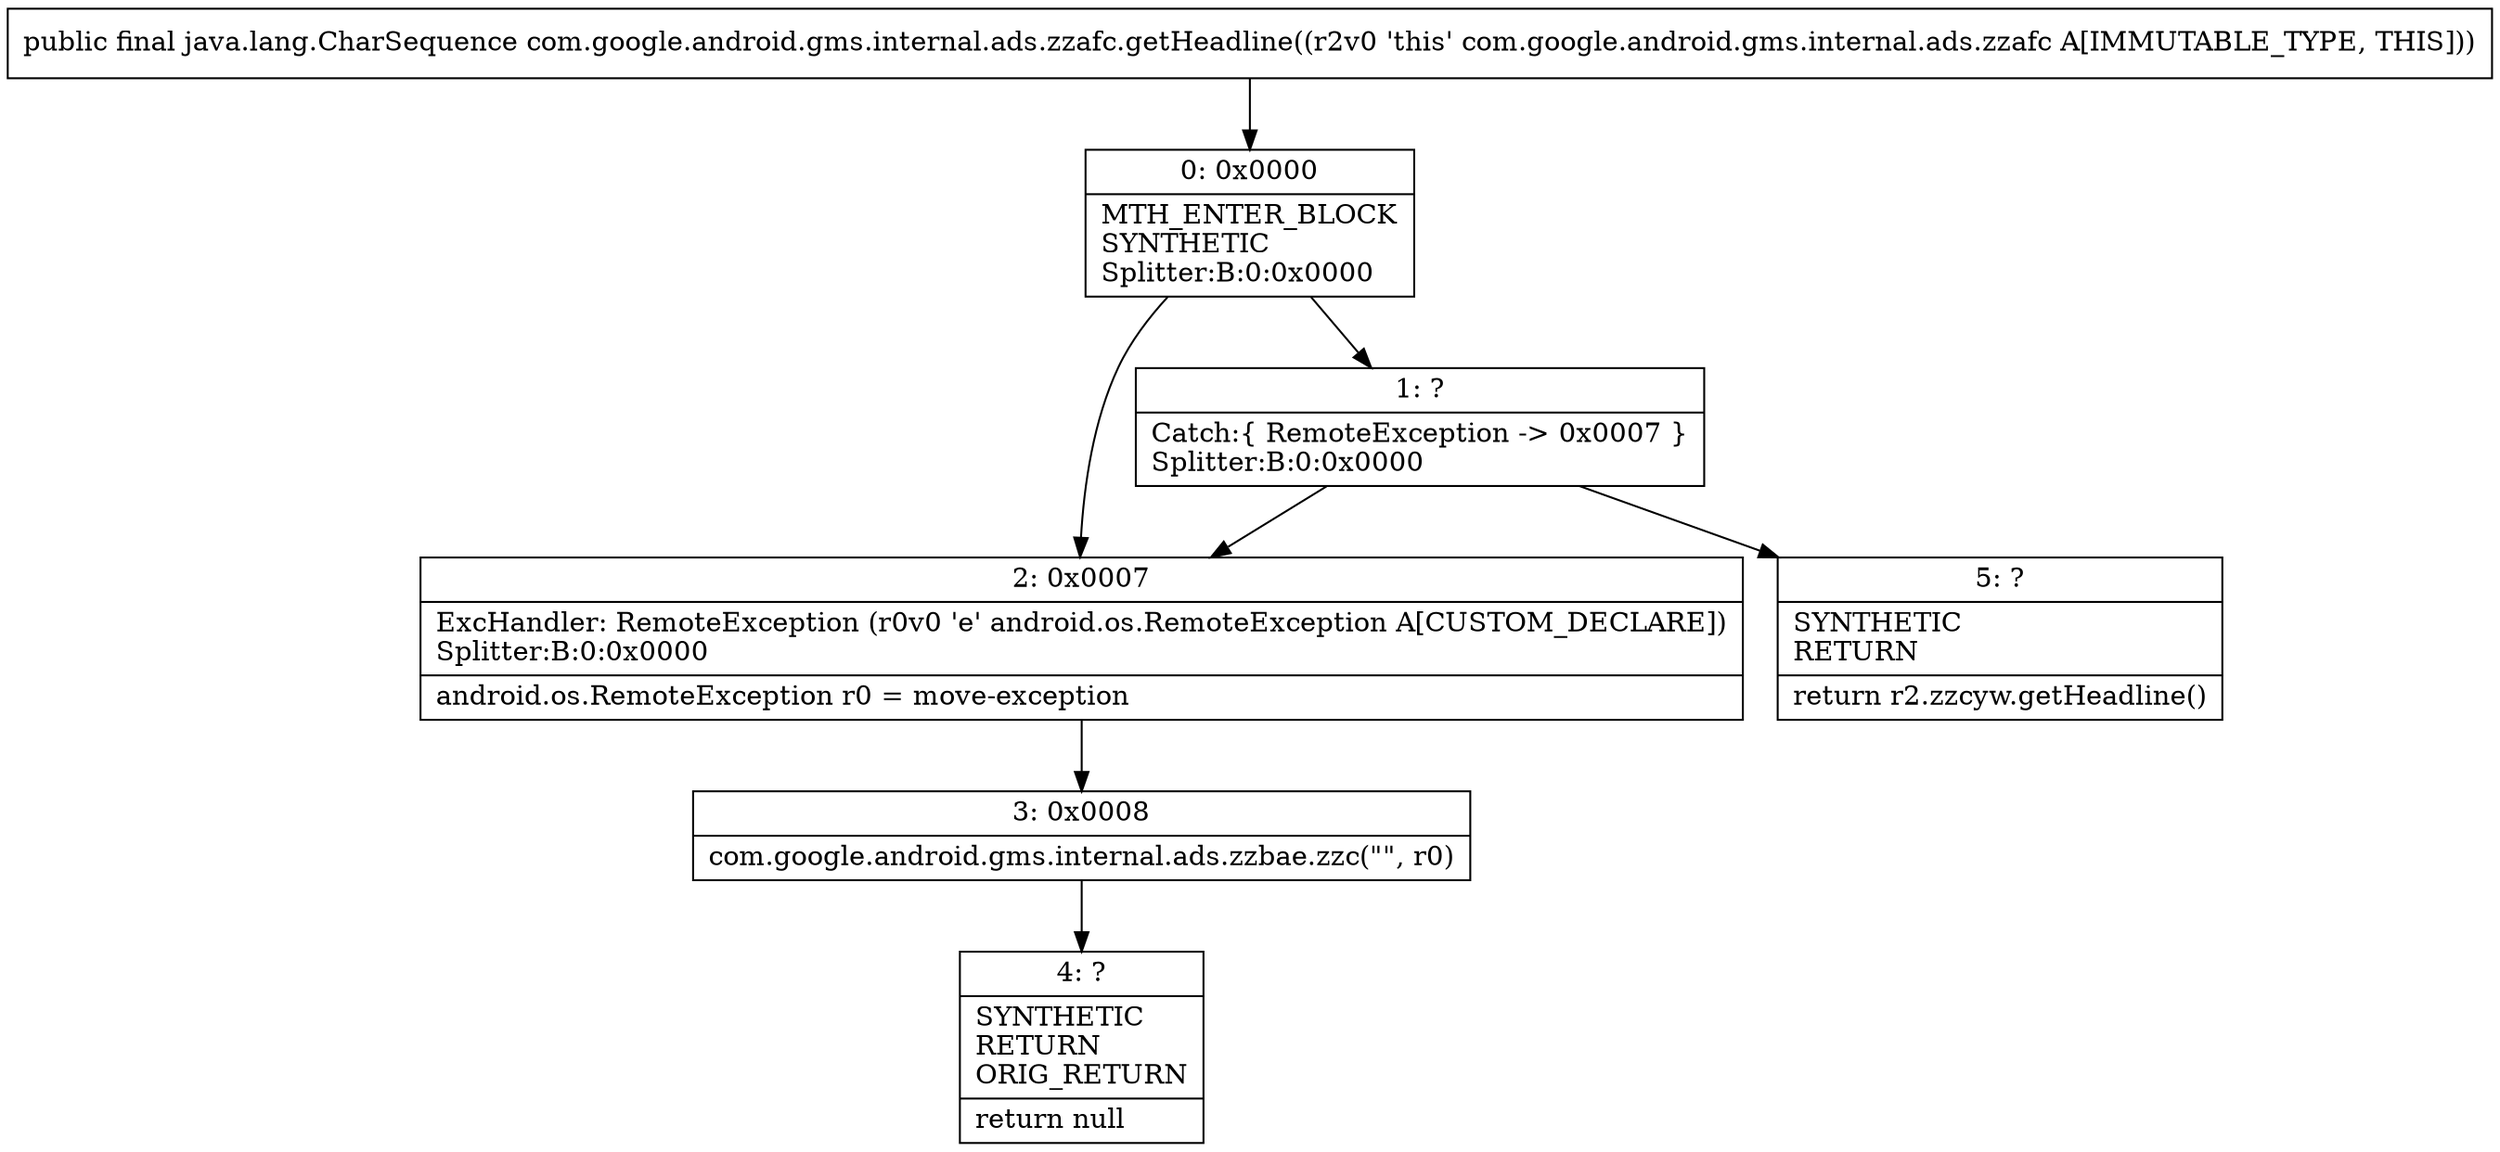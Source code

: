 digraph "CFG forcom.google.android.gms.internal.ads.zzafc.getHeadline()Ljava\/lang\/CharSequence;" {
Node_0 [shape=record,label="{0\:\ 0x0000|MTH_ENTER_BLOCK\lSYNTHETIC\lSplitter:B:0:0x0000\l}"];
Node_1 [shape=record,label="{1\:\ ?|Catch:\{ RemoteException \-\> 0x0007 \}\lSplitter:B:0:0x0000\l}"];
Node_2 [shape=record,label="{2\:\ 0x0007|ExcHandler: RemoteException (r0v0 'e' android.os.RemoteException A[CUSTOM_DECLARE])\lSplitter:B:0:0x0000\l|android.os.RemoteException r0 = move\-exception\l}"];
Node_3 [shape=record,label="{3\:\ 0x0008|com.google.android.gms.internal.ads.zzbae.zzc(\"\", r0)\l}"];
Node_4 [shape=record,label="{4\:\ ?|SYNTHETIC\lRETURN\lORIG_RETURN\l|return null\l}"];
Node_5 [shape=record,label="{5\:\ ?|SYNTHETIC\lRETURN\l|return r2.zzcyw.getHeadline()\l}"];
MethodNode[shape=record,label="{public final java.lang.CharSequence com.google.android.gms.internal.ads.zzafc.getHeadline((r2v0 'this' com.google.android.gms.internal.ads.zzafc A[IMMUTABLE_TYPE, THIS])) }"];
MethodNode -> Node_0;
Node_0 -> Node_1;
Node_0 -> Node_2;
Node_1 -> Node_2;
Node_1 -> Node_5;
Node_2 -> Node_3;
Node_3 -> Node_4;
}

